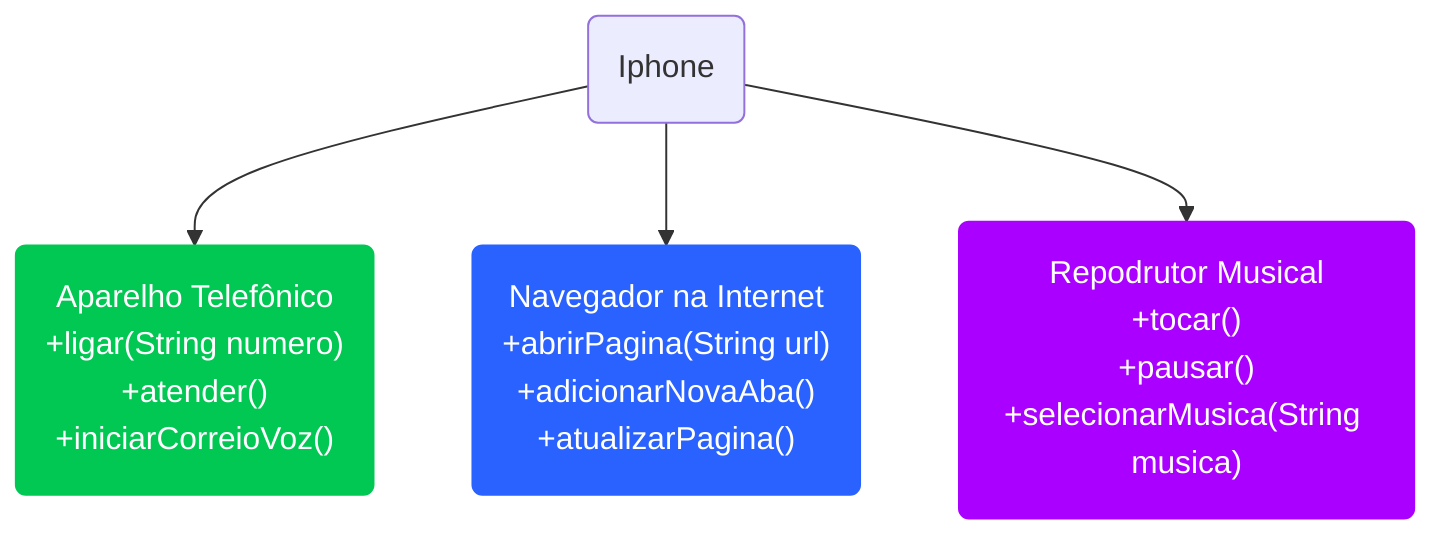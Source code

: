 flowchart TD
    n1["Iphone"] --> G("Aparelho Telefônico<br>+ligar(String numero)<br>+atender()<br>+iniciarCorreioVoz()") & I("Navegador na Internet<br>+abrirPagina(String url)<br>+adicionarNovaAba()<br>+atualizarPagina()") & E("Repodrutor Musical<br>+tocar()<br>+pausar()<br>+selecionarMusica(String musica)")

    n1@{ shape: rounded}
    style G color:#FFFFFF, stroke:#00C853, fill:#00C853
    style I color:#FFFFFF, stroke:#2962FF, fill:#2962FF
    style E color:#FFFFFF, fill:#AA00FF, stroke:#AA00FF